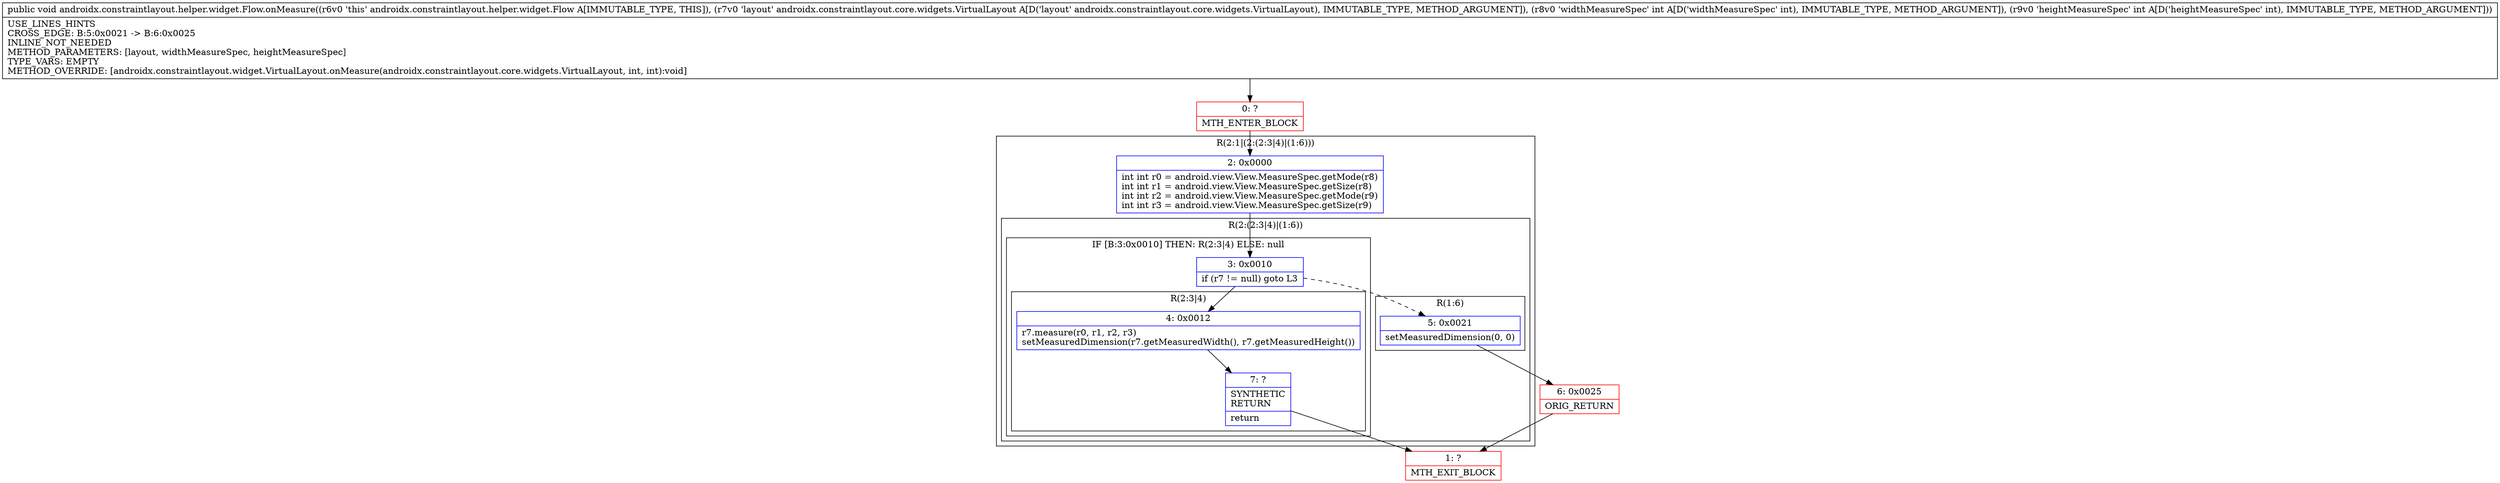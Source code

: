 digraph "CFG forandroidx.constraintlayout.helper.widget.Flow.onMeasure(Landroidx\/constraintlayout\/core\/widgets\/VirtualLayout;II)V" {
subgraph cluster_Region_401481858 {
label = "R(2:1|(2:(2:3|4)|(1:6)))";
node [shape=record,color=blue];
Node_2 [shape=record,label="{2\:\ 0x0000|int int r0 = android.view.View.MeasureSpec.getMode(r8)\lint int r1 = android.view.View.MeasureSpec.getSize(r8)\lint int r2 = android.view.View.MeasureSpec.getMode(r9)\lint int r3 = android.view.View.MeasureSpec.getSize(r9)\l}"];
subgraph cluster_Region_1755997443 {
label = "R(2:(2:3|4)|(1:6))";
node [shape=record,color=blue];
subgraph cluster_IfRegion_1150891103 {
label = "IF [B:3:0x0010] THEN: R(2:3|4) ELSE: null";
node [shape=record,color=blue];
Node_3 [shape=record,label="{3\:\ 0x0010|if (r7 != null) goto L3\l}"];
subgraph cluster_Region_179117029 {
label = "R(2:3|4)";
node [shape=record,color=blue];
Node_4 [shape=record,label="{4\:\ 0x0012|r7.measure(r0, r1, r2, r3)\lsetMeasuredDimension(r7.getMeasuredWidth(), r7.getMeasuredHeight())\l}"];
Node_7 [shape=record,label="{7\:\ ?|SYNTHETIC\lRETURN\l|return\l}"];
}
}
subgraph cluster_Region_613440298 {
label = "R(1:6)";
node [shape=record,color=blue];
Node_5 [shape=record,label="{5\:\ 0x0021|setMeasuredDimension(0, 0)\l}"];
}
}
}
Node_0 [shape=record,color=red,label="{0\:\ ?|MTH_ENTER_BLOCK\l}"];
Node_1 [shape=record,color=red,label="{1\:\ ?|MTH_EXIT_BLOCK\l}"];
Node_6 [shape=record,color=red,label="{6\:\ 0x0025|ORIG_RETURN\l}"];
MethodNode[shape=record,label="{public void androidx.constraintlayout.helper.widget.Flow.onMeasure((r6v0 'this' androidx.constraintlayout.helper.widget.Flow A[IMMUTABLE_TYPE, THIS]), (r7v0 'layout' androidx.constraintlayout.core.widgets.VirtualLayout A[D('layout' androidx.constraintlayout.core.widgets.VirtualLayout), IMMUTABLE_TYPE, METHOD_ARGUMENT]), (r8v0 'widthMeasureSpec' int A[D('widthMeasureSpec' int), IMMUTABLE_TYPE, METHOD_ARGUMENT]), (r9v0 'heightMeasureSpec' int A[D('heightMeasureSpec' int), IMMUTABLE_TYPE, METHOD_ARGUMENT]))  | USE_LINES_HINTS\lCROSS_EDGE: B:5:0x0021 \-\> B:6:0x0025\lINLINE_NOT_NEEDED\lMETHOD_PARAMETERS: [layout, widthMeasureSpec, heightMeasureSpec]\lTYPE_VARS: EMPTY\lMETHOD_OVERRIDE: [androidx.constraintlayout.widget.VirtualLayout.onMeasure(androidx.constraintlayout.core.widgets.VirtualLayout, int, int):void]\l}"];
MethodNode -> Node_0;Node_2 -> Node_3;
Node_3 -> Node_4;
Node_3 -> Node_5[style=dashed];
Node_4 -> Node_7;
Node_7 -> Node_1;
Node_5 -> Node_6;
Node_0 -> Node_2;
Node_6 -> Node_1;
}

